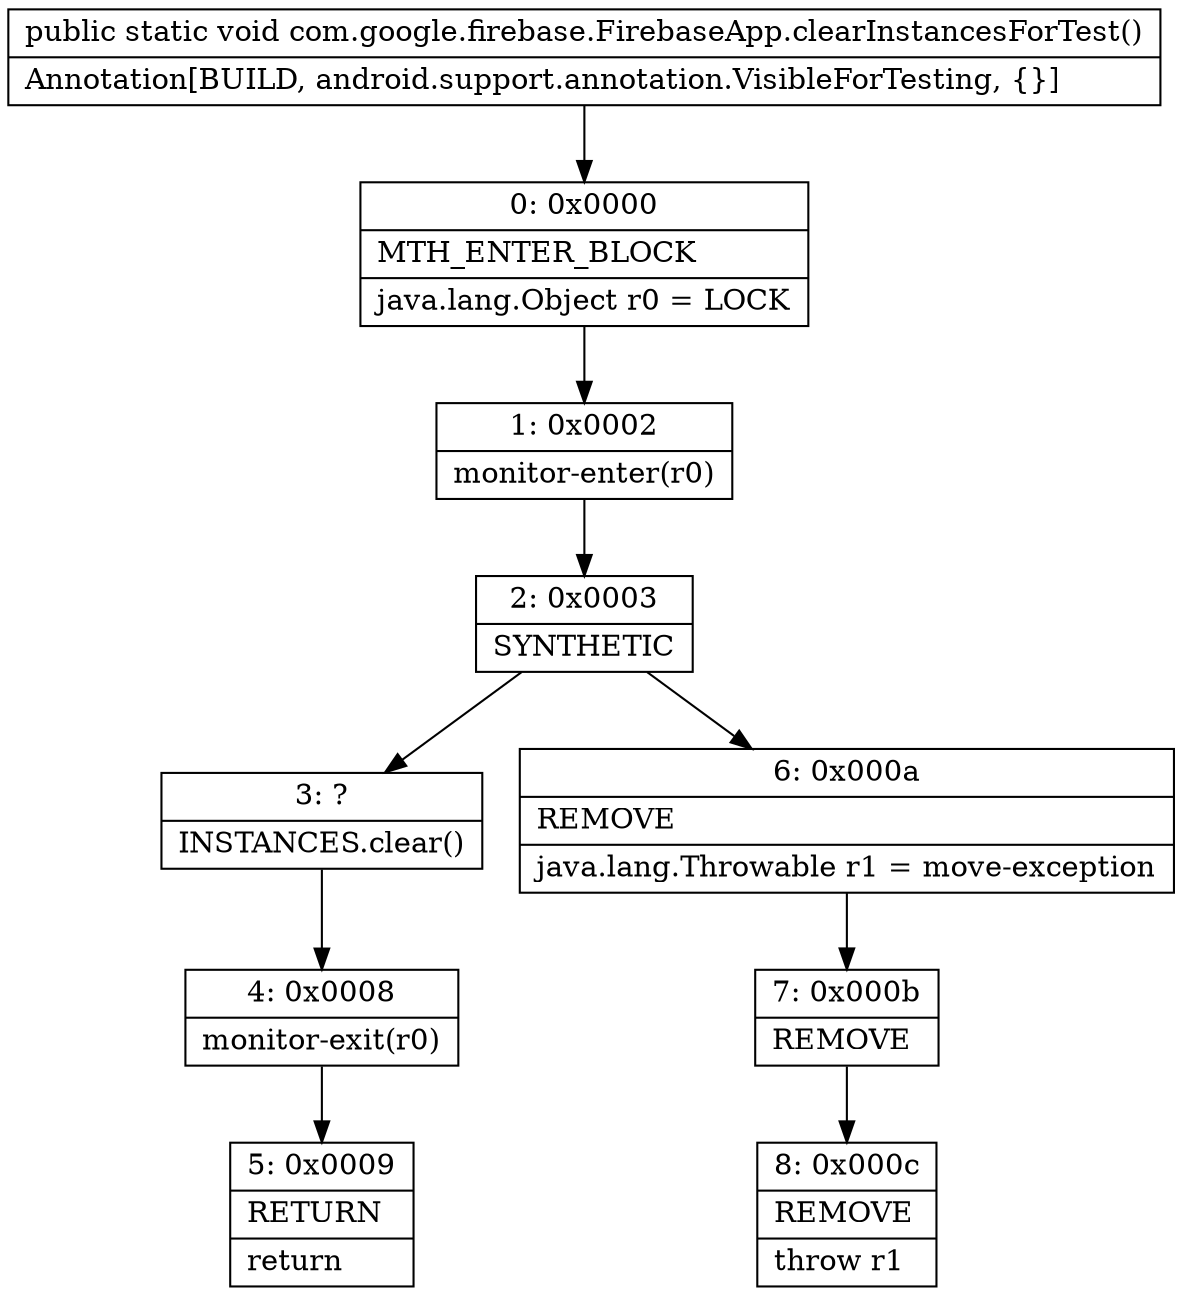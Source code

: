 digraph "CFG forcom.google.firebase.FirebaseApp.clearInstancesForTest()V" {
Node_0 [shape=record,label="{0\:\ 0x0000|MTH_ENTER_BLOCK\l|java.lang.Object r0 = LOCK\l}"];
Node_1 [shape=record,label="{1\:\ 0x0002|monitor\-enter(r0)\l}"];
Node_2 [shape=record,label="{2\:\ 0x0003|SYNTHETIC\l}"];
Node_3 [shape=record,label="{3\:\ ?|INSTANCES.clear()\l}"];
Node_4 [shape=record,label="{4\:\ 0x0008|monitor\-exit(r0)\l}"];
Node_5 [shape=record,label="{5\:\ 0x0009|RETURN\l|return\l}"];
Node_6 [shape=record,label="{6\:\ 0x000a|REMOVE\l|java.lang.Throwable r1 = move\-exception\l}"];
Node_7 [shape=record,label="{7\:\ 0x000b|REMOVE\l}"];
Node_8 [shape=record,label="{8\:\ 0x000c|REMOVE\l|throw r1\l}"];
MethodNode[shape=record,label="{public static void com.google.firebase.FirebaseApp.clearInstancesForTest()  | Annotation[BUILD, android.support.annotation.VisibleForTesting, \{\}]\l}"];
MethodNode -> Node_0;
Node_0 -> Node_1;
Node_1 -> Node_2;
Node_2 -> Node_3;
Node_2 -> Node_6;
Node_3 -> Node_4;
Node_4 -> Node_5;
Node_6 -> Node_7;
Node_7 -> Node_8;
}

